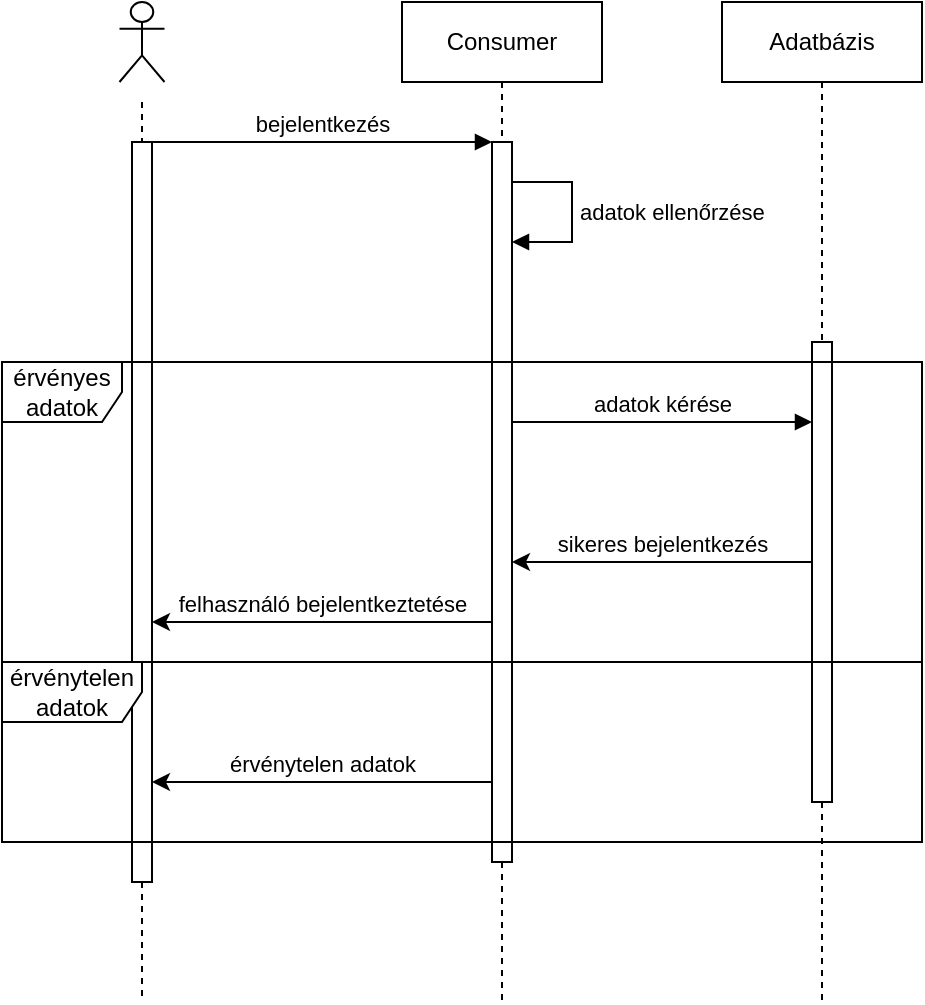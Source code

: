 <mxfile version="24.7.17">
  <diagram name="Page-1" id="2YBvvXClWsGukQMizWep">
    <mxGraphModel dx="1195" dy="737" grid="1" gridSize="10" guides="1" tooltips="1" connect="1" arrows="1" fold="1" page="1" pageScale="1" pageWidth="850" pageHeight="1100" math="0" shadow="0">
      <root>
        <mxCell id="0" />
        <mxCell id="1" parent="0" />
        <mxCell id="aM9ryv3xv72pqoxQDRHE-1" value="" style="shape=umlLifeline;perimeter=lifelinePerimeter;whiteSpace=wrap;html=1;container=0;dropTarget=0;collapsible=0;recursiveResize=0;outlineConnect=0;portConstraint=eastwest;newEdgeStyle={&quot;edgeStyle&quot;:&quot;elbowEdgeStyle&quot;,&quot;elbow&quot;:&quot;vertical&quot;,&quot;curved&quot;:0,&quot;rounded&quot;:0};size=0;" parent="1" vertex="1">
          <mxGeometry x="40" y="70" width="100" height="450" as="geometry" />
        </mxCell>
        <mxCell id="aM9ryv3xv72pqoxQDRHE-2" value="" style="html=1;points=[];perimeter=orthogonalPerimeter;outlineConnect=0;targetShapes=umlLifeline;portConstraint=eastwest;newEdgeStyle={&quot;edgeStyle&quot;:&quot;elbowEdgeStyle&quot;,&quot;elbow&quot;:&quot;vertical&quot;,&quot;curved&quot;:0,&quot;rounded&quot;:0};" parent="aM9ryv3xv72pqoxQDRHE-1" vertex="1">
          <mxGeometry x="45" y="20" width="10" height="370" as="geometry" />
        </mxCell>
        <mxCell id="aM9ryv3xv72pqoxQDRHE-5" value="Consumer" style="shape=umlLifeline;perimeter=lifelinePerimeter;whiteSpace=wrap;html=1;container=0;dropTarget=0;collapsible=0;recursiveResize=0;outlineConnect=0;portConstraint=eastwest;newEdgeStyle={&quot;edgeStyle&quot;:&quot;elbowEdgeStyle&quot;,&quot;elbow&quot;:&quot;vertical&quot;,&quot;curved&quot;:0,&quot;rounded&quot;:0};" parent="1" vertex="1">
          <mxGeometry x="220" y="20" width="100" height="500" as="geometry" />
        </mxCell>
        <mxCell id="aM9ryv3xv72pqoxQDRHE-6" value="" style="html=1;points=[];perimeter=orthogonalPerimeter;outlineConnect=0;targetShapes=umlLifeline;portConstraint=eastwest;newEdgeStyle={&quot;edgeStyle&quot;:&quot;elbowEdgeStyle&quot;,&quot;elbow&quot;:&quot;vertical&quot;,&quot;curved&quot;:0,&quot;rounded&quot;:0};" parent="aM9ryv3xv72pqoxQDRHE-5" vertex="1">
          <mxGeometry x="45" y="70" width="10" height="360" as="geometry" />
        </mxCell>
        <mxCell id="aM9ryv3xv72pqoxQDRHE-7" value="bejelentkezés" style="html=1;verticalAlign=bottom;endArrow=block;edgeStyle=elbowEdgeStyle;elbow=vertical;curved=0;rounded=0;" parent="1" source="aM9ryv3xv72pqoxQDRHE-2" target="aM9ryv3xv72pqoxQDRHE-6" edge="1">
          <mxGeometry x="-0.002" relative="1" as="geometry">
            <mxPoint x="195" y="130" as="sourcePoint" />
            <Array as="points">
              <mxPoint x="180" y="90" />
            </Array>
            <mxPoint as="offset" />
          </mxGeometry>
        </mxCell>
        <mxCell id="dHhgo-KEHREzpWXKJiHu-4" value="Adatbázis" style="shape=umlLifeline;perimeter=lifelinePerimeter;whiteSpace=wrap;html=1;container=0;dropTarget=0;collapsible=0;recursiveResize=0;outlineConnect=0;portConstraint=eastwest;newEdgeStyle={&quot;edgeStyle&quot;:&quot;elbowEdgeStyle&quot;,&quot;elbow&quot;:&quot;vertical&quot;,&quot;curved&quot;:0,&quot;rounded&quot;:0};" parent="1" vertex="1">
          <mxGeometry x="380" y="20" width="100" height="500" as="geometry" />
        </mxCell>
        <mxCell id="dHhgo-KEHREzpWXKJiHu-5" value="" style="html=1;points=[];perimeter=orthogonalPerimeter;outlineConnect=0;targetShapes=umlLifeline;portConstraint=eastwest;newEdgeStyle={&quot;edgeStyle&quot;:&quot;elbowEdgeStyle&quot;,&quot;elbow&quot;:&quot;vertical&quot;,&quot;curved&quot;:0,&quot;rounded&quot;:0};" parent="dHhgo-KEHREzpWXKJiHu-4" vertex="1">
          <mxGeometry x="45" y="170" width="10" height="230" as="geometry" />
        </mxCell>
        <mxCell id="dHhgo-KEHREzpWXKJiHu-16" value="adatok kérése" style="html=1;verticalAlign=bottom;endArrow=block;edgeStyle=elbowEdgeStyle;elbow=vertical;curved=0;rounded=0;" parent="1" edge="1">
          <mxGeometry relative="1" as="geometry">
            <mxPoint x="275" y="230.0" as="sourcePoint" />
            <Array as="points">
              <mxPoint x="330" y="230" />
              <mxPoint x="400" y="200" />
              <mxPoint x="355" y="229.66" />
            </Array>
            <mxPoint x="425" y="230.0" as="targetPoint" />
          </mxGeometry>
        </mxCell>
        <mxCell id="dHhgo-KEHREzpWXKJiHu-19" value="sikeres bejelentkezés" style="html=1;verticalAlign=bottom;endArrow=none;edgeStyle=elbowEdgeStyle;elbow=vertical;curved=0;rounded=0;endFill=0;startArrow=classic;startFill=1;" parent="1" source="aM9ryv3xv72pqoxQDRHE-6" target="dHhgo-KEHREzpWXKJiHu-5" edge="1">
          <mxGeometry x="-0.001" relative="1" as="geometry">
            <mxPoint x="300" y="230" as="sourcePoint" />
            <Array as="points">
              <mxPoint x="380" y="300" />
              <mxPoint x="400" y="270" />
            </Array>
            <mxPoint x="445" y="230" as="targetPoint" />
            <mxPoint as="offset" />
          </mxGeometry>
        </mxCell>
        <mxCell id="dHhgo-KEHREzpWXKJiHu-20" value="felhasználó bejelentkeztetése" style="html=1;verticalAlign=bottom;endArrow=none;edgeStyle=elbowEdgeStyle;elbow=vertical;curved=0;rounded=0;endFill=0;startArrow=classic;startFill=1;" parent="1" source="aM9ryv3xv72pqoxQDRHE-2" target="aM9ryv3xv72pqoxQDRHE-6" edge="1">
          <mxGeometry x="-0.001" relative="1" as="geometry">
            <mxPoint x="100" y="230" as="sourcePoint" />
            <Array as="points">
              <mxPoint x="250" y="330" />
              <mxPoint x="140" y="300" />
              <mxPoint x="210" y="290" />
              <mxPoint x="190" y="230" />
            </Array>
            <mxPoint x="245" y="230" as="targetPoint" />
            <mxPoint as="offset" />
          </mxGeometry>
        </mxCell>
        <mxCell id="dHhgo-KEHREzpWXKJiHu-21" value="" style="shape=umlActor;verticalLabelPosition=bottom;verticalAlign=top;html=1;outlineConnect=0;" parent="1" vertex="1">
          <mxGeometry x="78.75" y="20" width="22.5" height="40" as="geometry" />
        </mxCell>
        <mxCell id="dHhgo-KEHREzpWXKJiHu-26" value="érvényes adatok" style="shape=umlFrame;whiteSpace=wrap;html=1;pointerEvents=0;" parent="1" vertex="1">
          <mxGeometry x="20" y="200" width="460" height="150" as="geometry" />
        </mxCell>
        <mxCell id="dHhgo-KEHREzpWXKJiHu-28" value="adatok ellenőrzése" style="html=1;align=left;spacingLeft=2;endArrow=block;rounded=0;edgeStyle=orthogonalEdgeStyle;curved=0;rounded=0;" parent="1" target="aM9ryv3xv72pqoxQDRHE-6" edge="1">
          <mxGeometry x="-0.002" relative="1" as="geometry">
            <mxPoint x="275" y="110" as="sourcePoint" />
            <Array as="points">
              <mxPoint x="305" y="110" />
              <mxPoint x="305" y="140" />
            </Array>
            <mxPoint x="280" y="140.029" as="targetPoint" />
            <mxPoint as="offset" />
          </mxGeometry>
        </mxCell>
        <mxCell id="dHhgo-KEHREzpWXKJiHu-30" value="érvénytelen adatok" style="shape=umlFrame;whiteSpace=wrap;html=1;pointerEvents=0;width=70;height=30;" parent="1" vertex="1">
          <mxGeometry x="20" y="350" width="460" height="90" as="geometry" />
        </mxCell>
        <mxCell id="dHhgo-KEHREzpWXKJiHu-32" value="érvénytelen adatok" style="html=1;verticalAlign=bottom;endArrow=none;edgeStyle=elbowEdgeStyle;elbow=vertical;curved=0;rounded=0;endFill=0;startArrow=classic;startFill=1;" parent="1" source="aM9ryv3xv72pqoxQDRHE-2" target="aM9ryv3xv72pqoxQDRHE-6" edge="1">
          <mxGeometry x="-0.001" relative="1" as="geometry">
            <mxPoint x="90" y="410" as="sourcePoint" />
            <Array as="points">
              <mxPoint x="245" y="410" />
              <mxPoint x="135" y="380" />
              <mxPoint x="205" y="370" />
              <mxPoint x="185" y="310" />
            </Array>
            <mxPoint x="260" y="410" as="targetPoint" />
            <mxPoint as="offset" />
          </mxGeometry>
        </mxCell>
      </root>
    </mxGraphModel>
  </diagram>
</mxfile>
